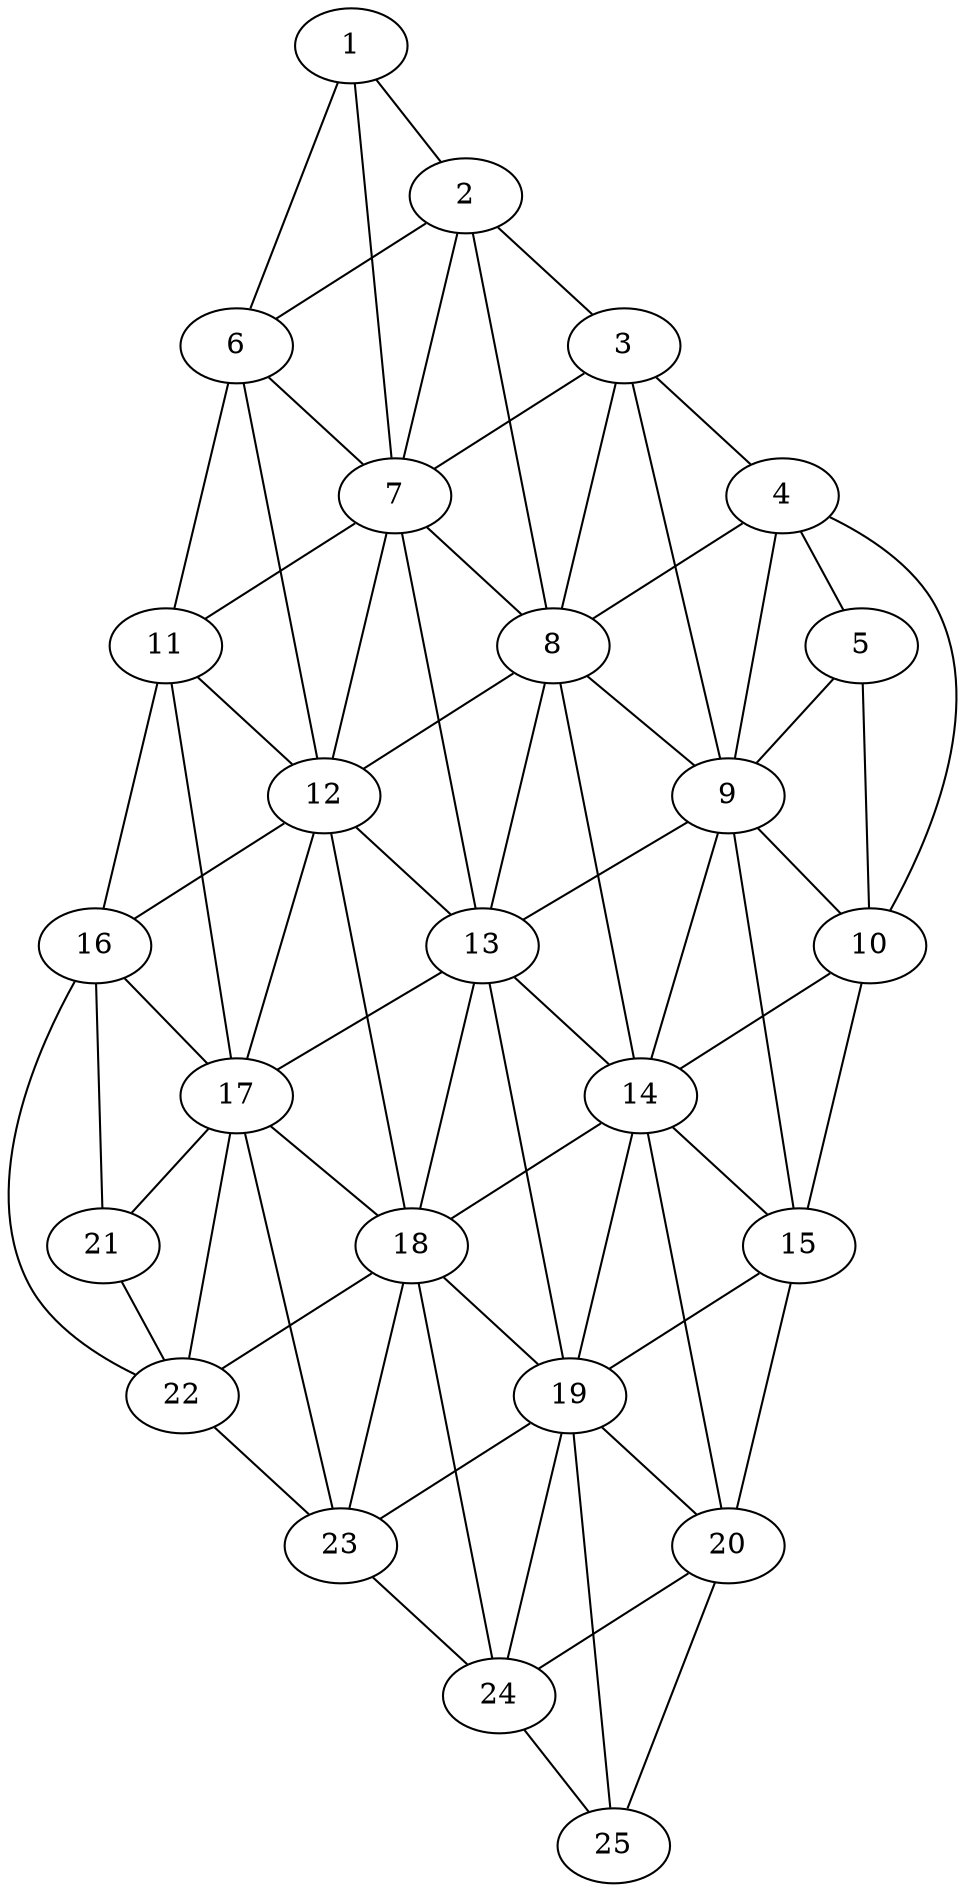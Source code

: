 
graph
{
16 [pos = "0,0!"]

17 [pos = "1,0!"]

18 [pos = "2,0!"]

19 [pos = "3,0!"]

20 [pos = "4,0!"]

11 [pos = "0,1!"]

12 [pos = "1,1!"]

13 [pos = "2,1!"]

14 [pos = "3,1!"]

15 [pos = "4,1!"]

6 [pos = "0,2!"]

7 [pos = "1,2!"]

8 [pos = "2,2!"]

9 [pos = "3,2!"]

10 [pos = "4,2!"]

1 [pos = "0,3!"]

2 [pos = "1,3!"]

3 [pos = "2,3!"]

4 [pos = "3,3!"]

5 [pos = "4,3!"]

21 [pos = "0,-1!"]

22 [pos = "1,-1!"]

23 [pos = "2,-1!"]

24 [pos = "3,-1!"]

25 [pos = "4,-1!"]


1 -- 7
1 -- 6
1 -- 2
2 -- 8
2 -- 6
2 -- 7
2 -- 3
3 -- 9
3 -- 7
3 -- 8
3 -- 4
4 -- 10
4 -- 8
4 -- 9
4 -- 5
5 -- 9
5 -- 10
6 -- 12
6 -- 11
6 -- 7
7 -- 13
7 -- 11
7 -- 12
7 -- 8
8 -- 14
8 -- 12
8 -- 13
8 -- 9
9 -- 15
9 -- 13
9 -- 14
9 -- 10
10 -- 14
10 -- 15
11 -- 17
11 -- 16
11 -- 12
12 -- 18
12 -- 16
12 -- 17
12 -- 13
13 -- 19
13 -- 17
13 -- 18
13 -- 14
14 -- 20
14 -- 18
14 -- 19
14 -- 15
15 -- 19
15 -- 20
16 -- 22
16 -- 21
16 -- 17
17 -- 23
17 -- 21
17 -- 22
17 -- 18
18 -- 24
18 -- 22
18 -- 23
18 -- 19
19 -- 25
19 -- 23
19 -- 24
19 -- 20
20 -- 24
20 -- 25
21 -- 22
22 -- 23
23 -- 24
24 -- 25
}
